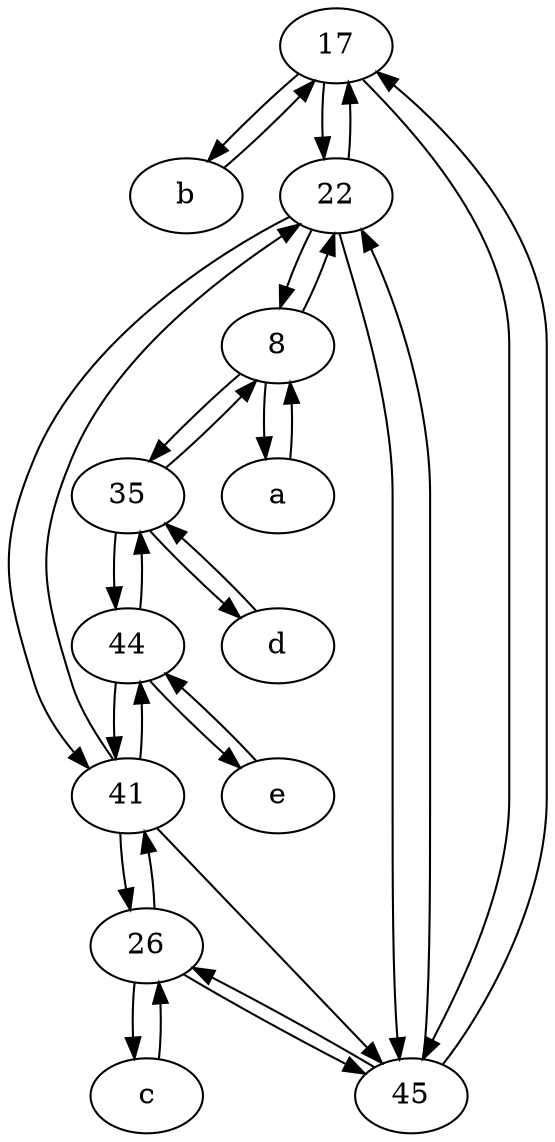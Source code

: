 digraph  {
	17;
	b [pos="50,20!"];
	35;
	44;
	a [pos="40,10!"];
	d [pos="20,30!"];
	41;
	e [pos="30,50!"];
	22;
	c [pos="20,10!"];
	45;
	26;
	8;
	c -> 26;
	35 -> d;
	44 -> 41;
	44 -> e;
	17 -> 45;
	26 -> 45;
	35 -> 8;
	17 -> b;
	45 -> 22;
	45 -> 17;
	a -> 8;
	8 -> 22;
	41 -> 44;
	22 -> 45;
	8 -> 35;
	35 -> 44;
	41 -> 26;
	44 -> 35;
	22 -> 8;
	26 -> 41;
	22 -> 17;
	41 -> 45;
	41 -> 22;
	b -> 17;
	17 -> 22;
	22 -> 41;
	8 -> a;
	45 -> 26;
	d -> 35;
	26 -> c;
	e -> 44;

	}